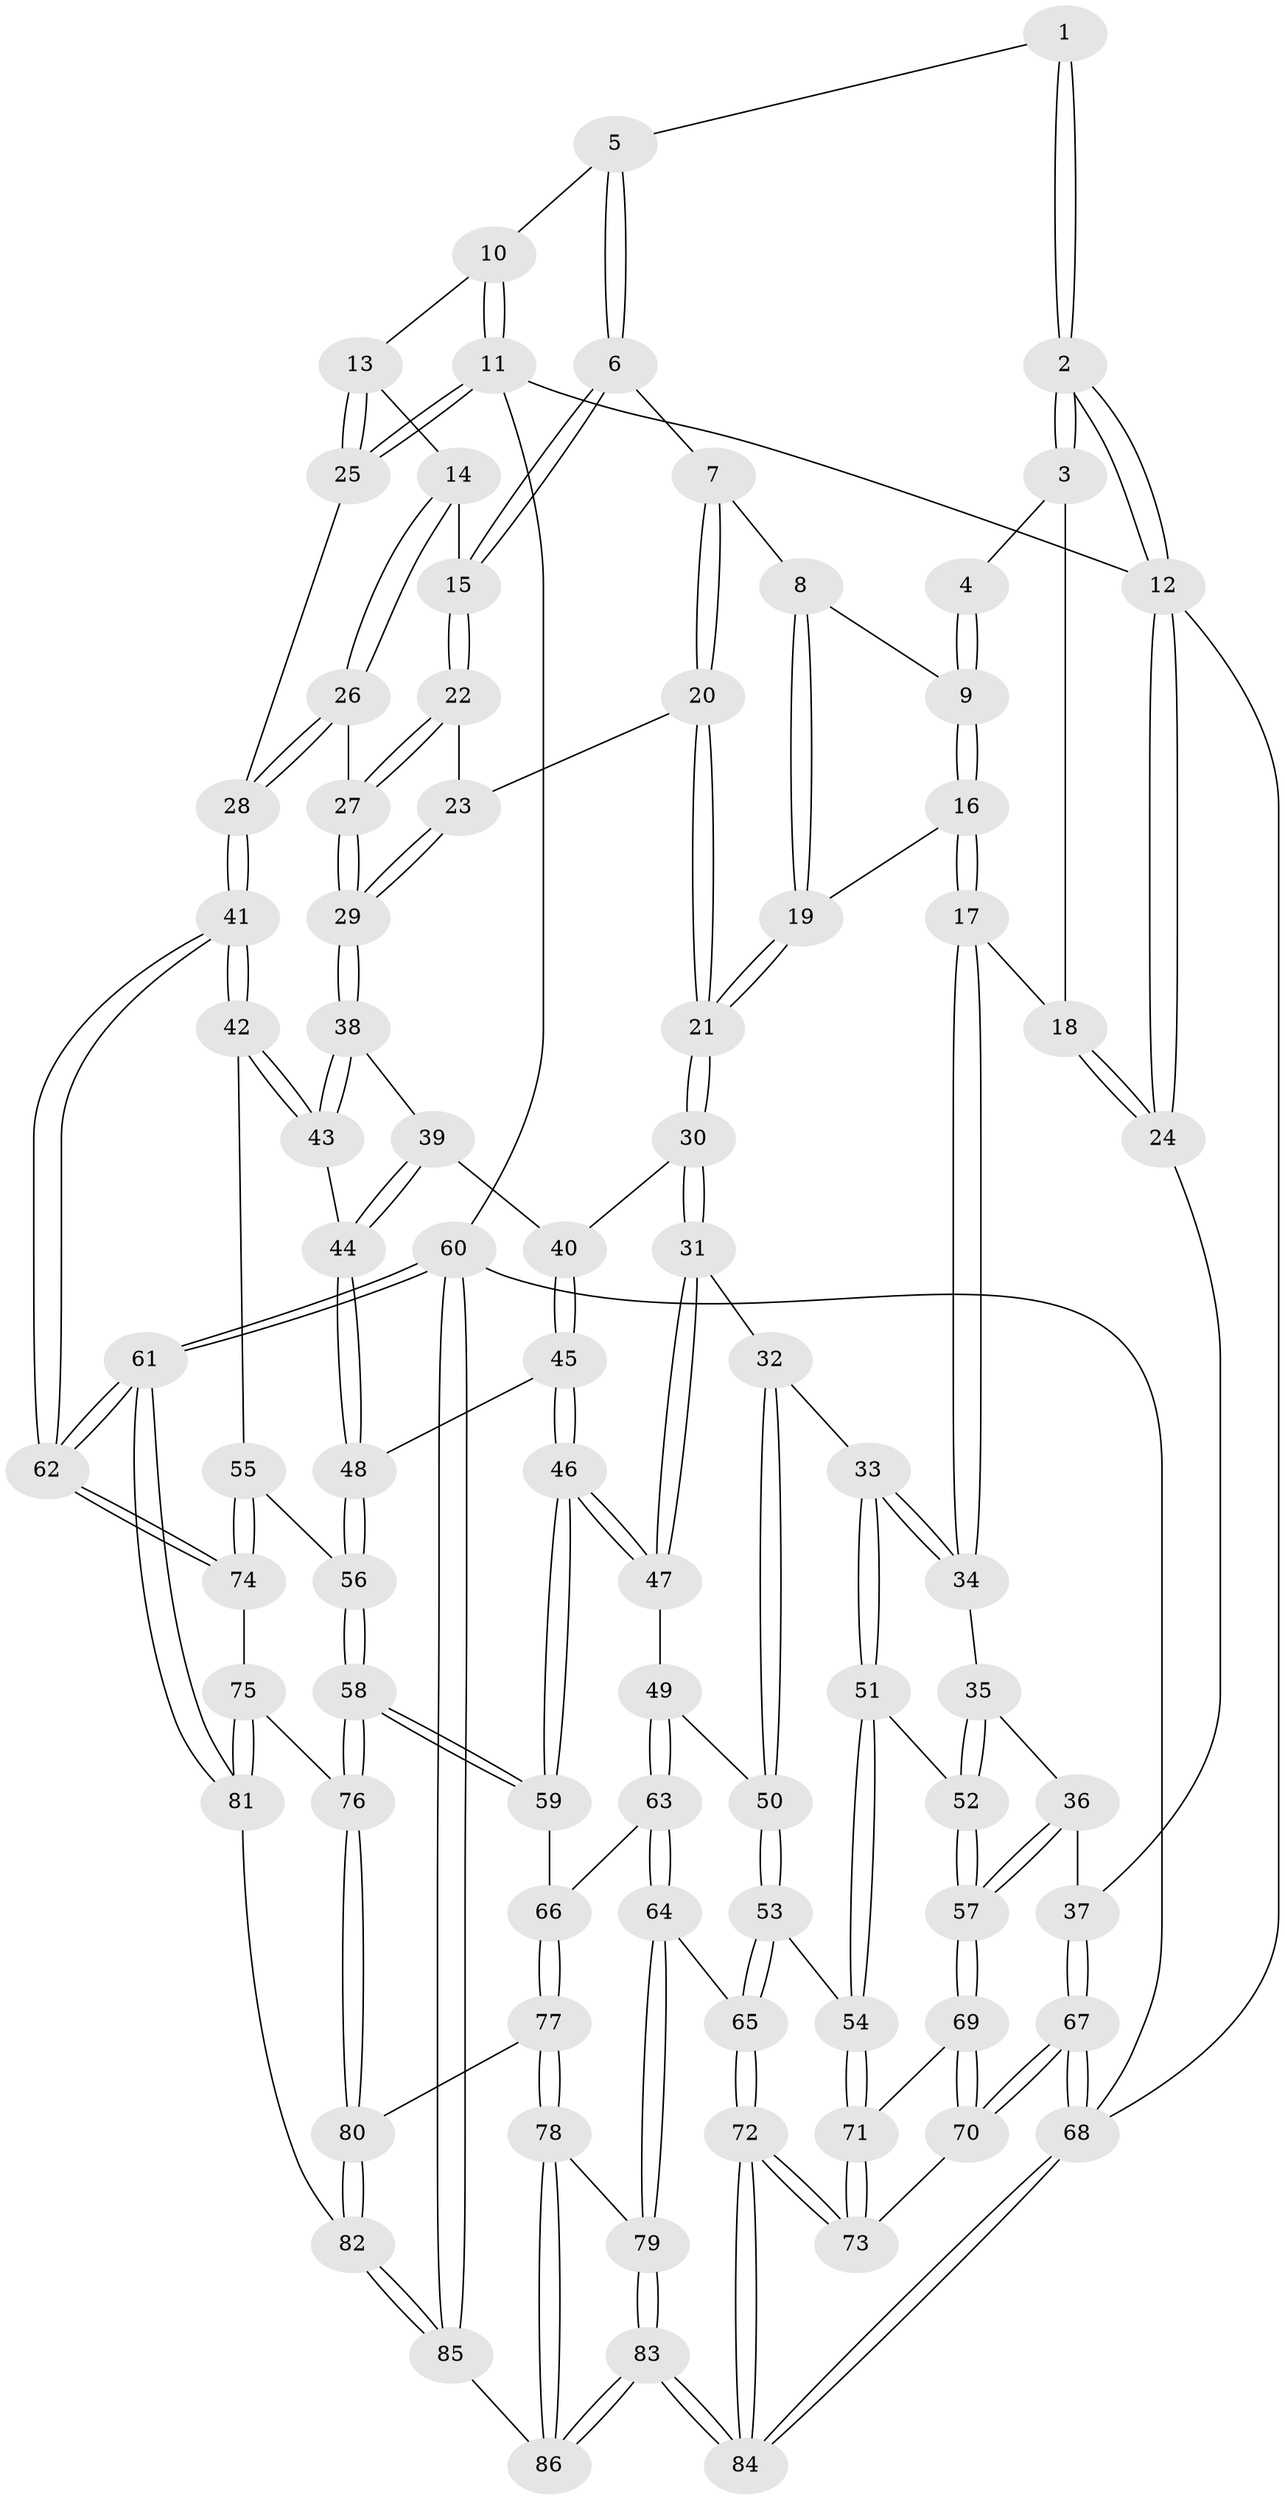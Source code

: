 // coarse degree distribution, {3: 0.5192307692307693, 4: 0.4423076923076923, 2: 0.019230769230769232, 5: 0.019230769230769232}
// Generated by graph-tools (version 1.1) at 2025/38/03/04/25 23:38:26]
// undirected, 86 vertices, 212 edges
graph export_dot {
  node [color=gray90,style=filled];
  1 [pos="+0.31420535506384256+0"];
  2 [pos="+0+0"];
  3 [pos="+0.13759822169222638+0.0895579453858047"];
  4 [pos="+0.20933860450567757+0.05697775126574103"];
  5 [pos="+0.4530091121577755+0"];
  6 [pos="+0.46519240678608936+0"];
  7 [pos="+0.4540494781171959+0"];
  8 [pos="+0.4154337022140144+0.02576587059541181"];
  9 [pos="+0.24919053104419828+0.11353764634473343"];
  10 [pos="+0.9169192693483321+0"];
  11 [pos="+1+0"];
  12 [pos="+0+0"];
  13 [pos="+0.8035407040938612+0.1206268485105824"];
  14 [pos="+0.8004144892028175+0.12788651727882683"];
  15 [pos="+0.6503862693592016+0.12612122520906935"];
  16 [pos="+0.26493070016681486+0.24817137656369614"];
  17 [pos="+0.1991970184042406+0.2780540518933128"];
  18 [pos="+0.1232822351802768+0.12429899352782467"];
  19 [pos="+0.3010607380958494+0.2467561763861788"];
  20 [pos="+0.49444425628722716+0.29724195477172155"];
  21 [pos="+0.477264271175019+0.32755694526794477"];
  22 [pos="+0.5883152497476913+0.22739774974602667"];
  23 [pos="+0.5564448874967932+0.25576391885319805"];
  24 [pos="+0+0.16546065341051652"];
  25 [pos="+1+0.1081866284924319"];
  26 [pos="+0.8479433400374027+0.28604033348891844"];
  27 [pos="+0.8201207656226489+0.3080690777010559"];
  28 [pos="+1+0.38289551798376614"];
  29 [pos="+0.7887380897085624+0.3418612731081988"];
  30 [pos="+0.48696847101540947+0.3717121116066332"];
  31 [pos="+0.4820039957888218+0.38209947813369766"];
  32 [pos="+0.34607509335579606+0.47854304763589217"];
  33 [pos="+0.23273843137742828+0.48549177259069987"];
  34 [pos="+0.11447161204192091+0.3796862890195385"];
  35 [pos="+0.012644179387884797+0.39423078500012604"];
  36 [pos="+0+0.3897077309286734"];
  37 [pos="+0+0.3751912737397433"];
  38 [pos="+0.7675426476422237+0.36975898174169025"];
  39 [pos="+0.7118183499260583+0.4117890570526189"];
  40 [pos="+0.6824853569917412+0.4259243017590085"];
  41 [pos="+1+0.5222616554288434"];
  42 [pos="+0.9479787932522256+0.5623257031024497"];
  43 [pos="+0.8677906859094145+0.5560956526710105"];
  44 [pos="+0.8141673558450645+0.5756048340147706"];
  45 [pos="+0.6699595010510098+0.5546125817766882"];
  46 [pos="+0.6178850768523982+0.6211909732233952"];
  47 [pos="+0.5124827135014893+0.5402883710813413"];
  48 [pos="+0.7972545748412452+0.5892083976596469"];
  49 [pos="+0.43093601418768684+0.6177330577678048"];
  50 [pos="+0.39558939137534116+0.6125580850201402"];
  51 [pos="+0.2290927584701961+0.625449233226389"];
  52 [pos="+0.11224138625536033+0.6240108532779143"];
  53 [pos="+0.29917797753014874+0.6870684225863664"];
  54 [pos="+0.24540028527430857+0.6598313042593871"];
  55 [pos="+0.8348996030676613+0.7218387234922288"];
  56 [pos="+0.7825473591652454+0.6682658668970841"];
  57 [pos="+0.06349472414968527+0.6800741733810478"];
  58 [pos="+0.6286413790223149+0.7028934331548489"];
  59 [pos="+0.6186928129241994+0.6963311862840831"];
  60 [pos="+1+1"];
  61 [pos="+1+1"];
  62 [pos="+1+0.8973778205094424"];
  63 [pos="+0.48530730562659946+0.6990309007485629"];
  64 [pos="+0.36855050895992764+0.829054910814641"];
  65 [pos="+0.36330521593925974+0.8272532142902058"];
  66 [pos="+0.609586472876629+0.7002380640356086"];
  67 [pos="+0+0.794327593529216"];
  68 [pos="+0+1"];
  69 [pos="+0.06081038013795185+0.6908829216758238"];
  70 [pos="+0+0.7310405499101035"];
  71 [pos="+0.1573692991559081+0.7448237526026843"];
  72 [pos="+0.16263769278017975+0.9141642418190985"];
  73 [pos="+0.15181369793889998+0.8645582614993124"];
  74 [pos="+0.835342834660787+0.7231590791792553"];
  75 [pos="+0.7562923098281022+0.8436238612317106"];
  76 [pos="+0.7049050201273658+0.83260446857479"];
  77 [pos="+0.48825934987551256+0.9025997157068114"];
  78 [pos="+0.4769842538816519+0.9080613530600102"];
  79 [pos="+0.39022417345438287+0.8509314659169931"];
  80 [pos="+0.6409154967185529+0.8975707965284856"];
  81 [pos="+0.7890280305275001+0.8771575118598803"];
  82 [pos="+0.6898684521111109+1"];
  83 [pos="+0.2126849589129294+1"];
  84 [pos="+0+1"];
  85 [pos="+0.6822809496388277+1"];
  86 [pos="+0.49796513618093907+1"];
  1 -- 2;
  1 -- 2;
  1 -- 5;
  2 -- 3;
  2 -- 3;
  2 -- 12;
  2 -- 12;
  3 -- 4;
  3 -- 18;
  4 -- 9;
  4 -- 9;
  5 -- 6;
  5 -- 6;
  5 -- 10;
  6 -- 7;
  6 -- 15;
  6 -- 15;
  7 -- 8;
  7 -- 20;
  7 -- 20;
  8 -- 9;
  8 -- 19;
  8 -- 19;
  9 -- 16;
  9 -- 16;
  10 -- 11;
  10 -- 11;
  10 -- 13;
  11 -- 12;
  11 -- 25;
  11 -- 25;
  11 -- 60;
  12 -- 24;
  12 -- 24;
  12 -- 68;
  13 -- 14;
  13 -- 25;
  13 -- 25;
  14 -- 15;
  14 -- 26;
  14 -- 26;
  15 -- 22;
  15 -- 22;
  16 -- 17;
  16 -- 17;
  16 -- 19;
  17 -- 18;
  17 -- 34;
  17 -- 34;
  18 -- 24;
  18 -- 24;
  19 -- 21;
  19 -- 21;
  20 -- 21;
  20 -- 21;
  20 -- 23;
  21 -- 30;
  21 -- 30;
  22 -- 23;
  22 -- 27;
  22 -- 27;
  23 -- 29;
  23 -- 29;
  24 -- 37;
  25 -- 28;
  26 -- 27;
  26 -- 28;
  26 -- 28;
  27 -- 29;
  27 -- 29;
  28 -- 41;
  28 -- 41;
  29 -- 38;
  29 -- 38;
  30 -- 31;
  30 -- 31;
  30 -- 40;
  31 -- 32;
  31 -- 47;
  31 -- 47;
  32 -- 33;
  32 -- 50;
  32 -- 50;
  33 -- 34;
  33 -- 34;
  33 -- 51;
  33 -- 51;
  34 -- 35;
  35 -- 36;
  35 -- 52;
  35 -- 52;
  36 -- 37;
  36 -- 57;
  36 -- 57;
  37 -- 67;
  37 -- 67;
  38 -- 39;
  38 -- 43;
  38 -- 43;
  39 -- 40;
  39 -- 44;
  39 -- 44;
  40 -- 45;
  40 -- 45;
  41 -- 42;
  41 -- 42;
  41 -- 62;
  41 -- 62;
  42 -- 43;
  42 -- 43;
  42 -- 55;
  43 -- 44;
  44 -- 48;
  44 -- 48;
  45 -- 46;
  45 -- 46;
  45 -- 48;
  46 -- 47;
  46 -- 47;
  46 -- 59;
  46 -- 59;
  47 -- 49;
  48 -- 56;
  48 -- 56;
  49 -- 50;
  49 -- 63;
  49 -- 63;
  50 -- 53;
  50 -- 53;
  51 -- 52;
  51 -- 54;
  51 -- 54;
  52 -- 57;
  52 -- 57;
  53 -- 54;
  53 -- 65;
  53 -- 65;
  54 -- 71;
  54 -- 71;
  55 -- 56;
  55 -- 74;
  55 -- 74;
  56 -- 58;
  56 -- 58;
  57 -- 69;
  57 -- 69;
  58 -- 59;
  58 -- 59;
  58 -- 76;
  58 -- 76;
  59 -- 66;
  60 -- 61;
  60 -- 61;
  60 -- 85;
  60 -- 85;
  60 -- 68;
  61 -- 62;
  61 -- 62;
  61 -- 81;
  61 -- 81;
  62 -- 74;
  62 -- 74;
  63 -- 64;
  63 -- 64;
  63 -- 66;
  64 -- 65;
  64 -- 79;
  64 -- 79;
  65 -- 72;
  65 -- 72;
  66 -- 77;
  66 -- 77;
  67 -- 68;
  67 -- 68;
  67 -- 70;
  67 -- 70;
  68 -- 84;
  68 -- 84;
  69 -- 70;
  69 -- 70;
  69 -- 71;
  70 -- 73;
  71 -- 73;
  71 -- 73;
  72 -- 73;
  72 -- 73;
  72 -- 84;
  72 -- 84;
  74 -- 75;
  75 -- 76;
  75 -- 81;
  75 -- 81;
  76 -- 80;
  76 -- 80;
  77 -- 78;
  77 -- 78;
  77 -- 80;
  78 -- 79;
  78 -- 86;
  78 -- 86;
  79 -- 83;
  79 -- 83;
  80 -- 82;
  80 -- 82;
  81 -- 82;
  82 -- 85;
  82 -- 85;
  83 -- 84;
  83 -- 84;
  83 -- 86;
  83 -- 86;
  85 -- 86;
}
